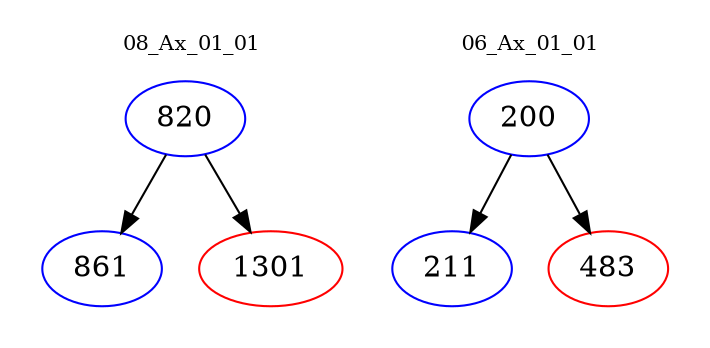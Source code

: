 digraph{
subgraph cluster_0 {
color = white
label = "08_Ax_01_01";
fontsize=10;
T0_820 [label="820", color="blue"]
T0_820 -> T0_861 [color="black"]
T0_861 [label="861", color="blue"]
T0_820 -> T0_1301 [color="black"]
T0_1301 [label="1301", color="red"]
}
subgraph cluster_1 {
color = white
label = "06_Ax_01_01";
fontsize=10;
T1_200 [label="200", color="blue"]
T1_200 -> T1_211 [color="black"]
T1_211 [label="211", color="blue"]
T1_200 -> T1_483 [color="black"]
T1_483 [label="483", color="red"]
}
}

